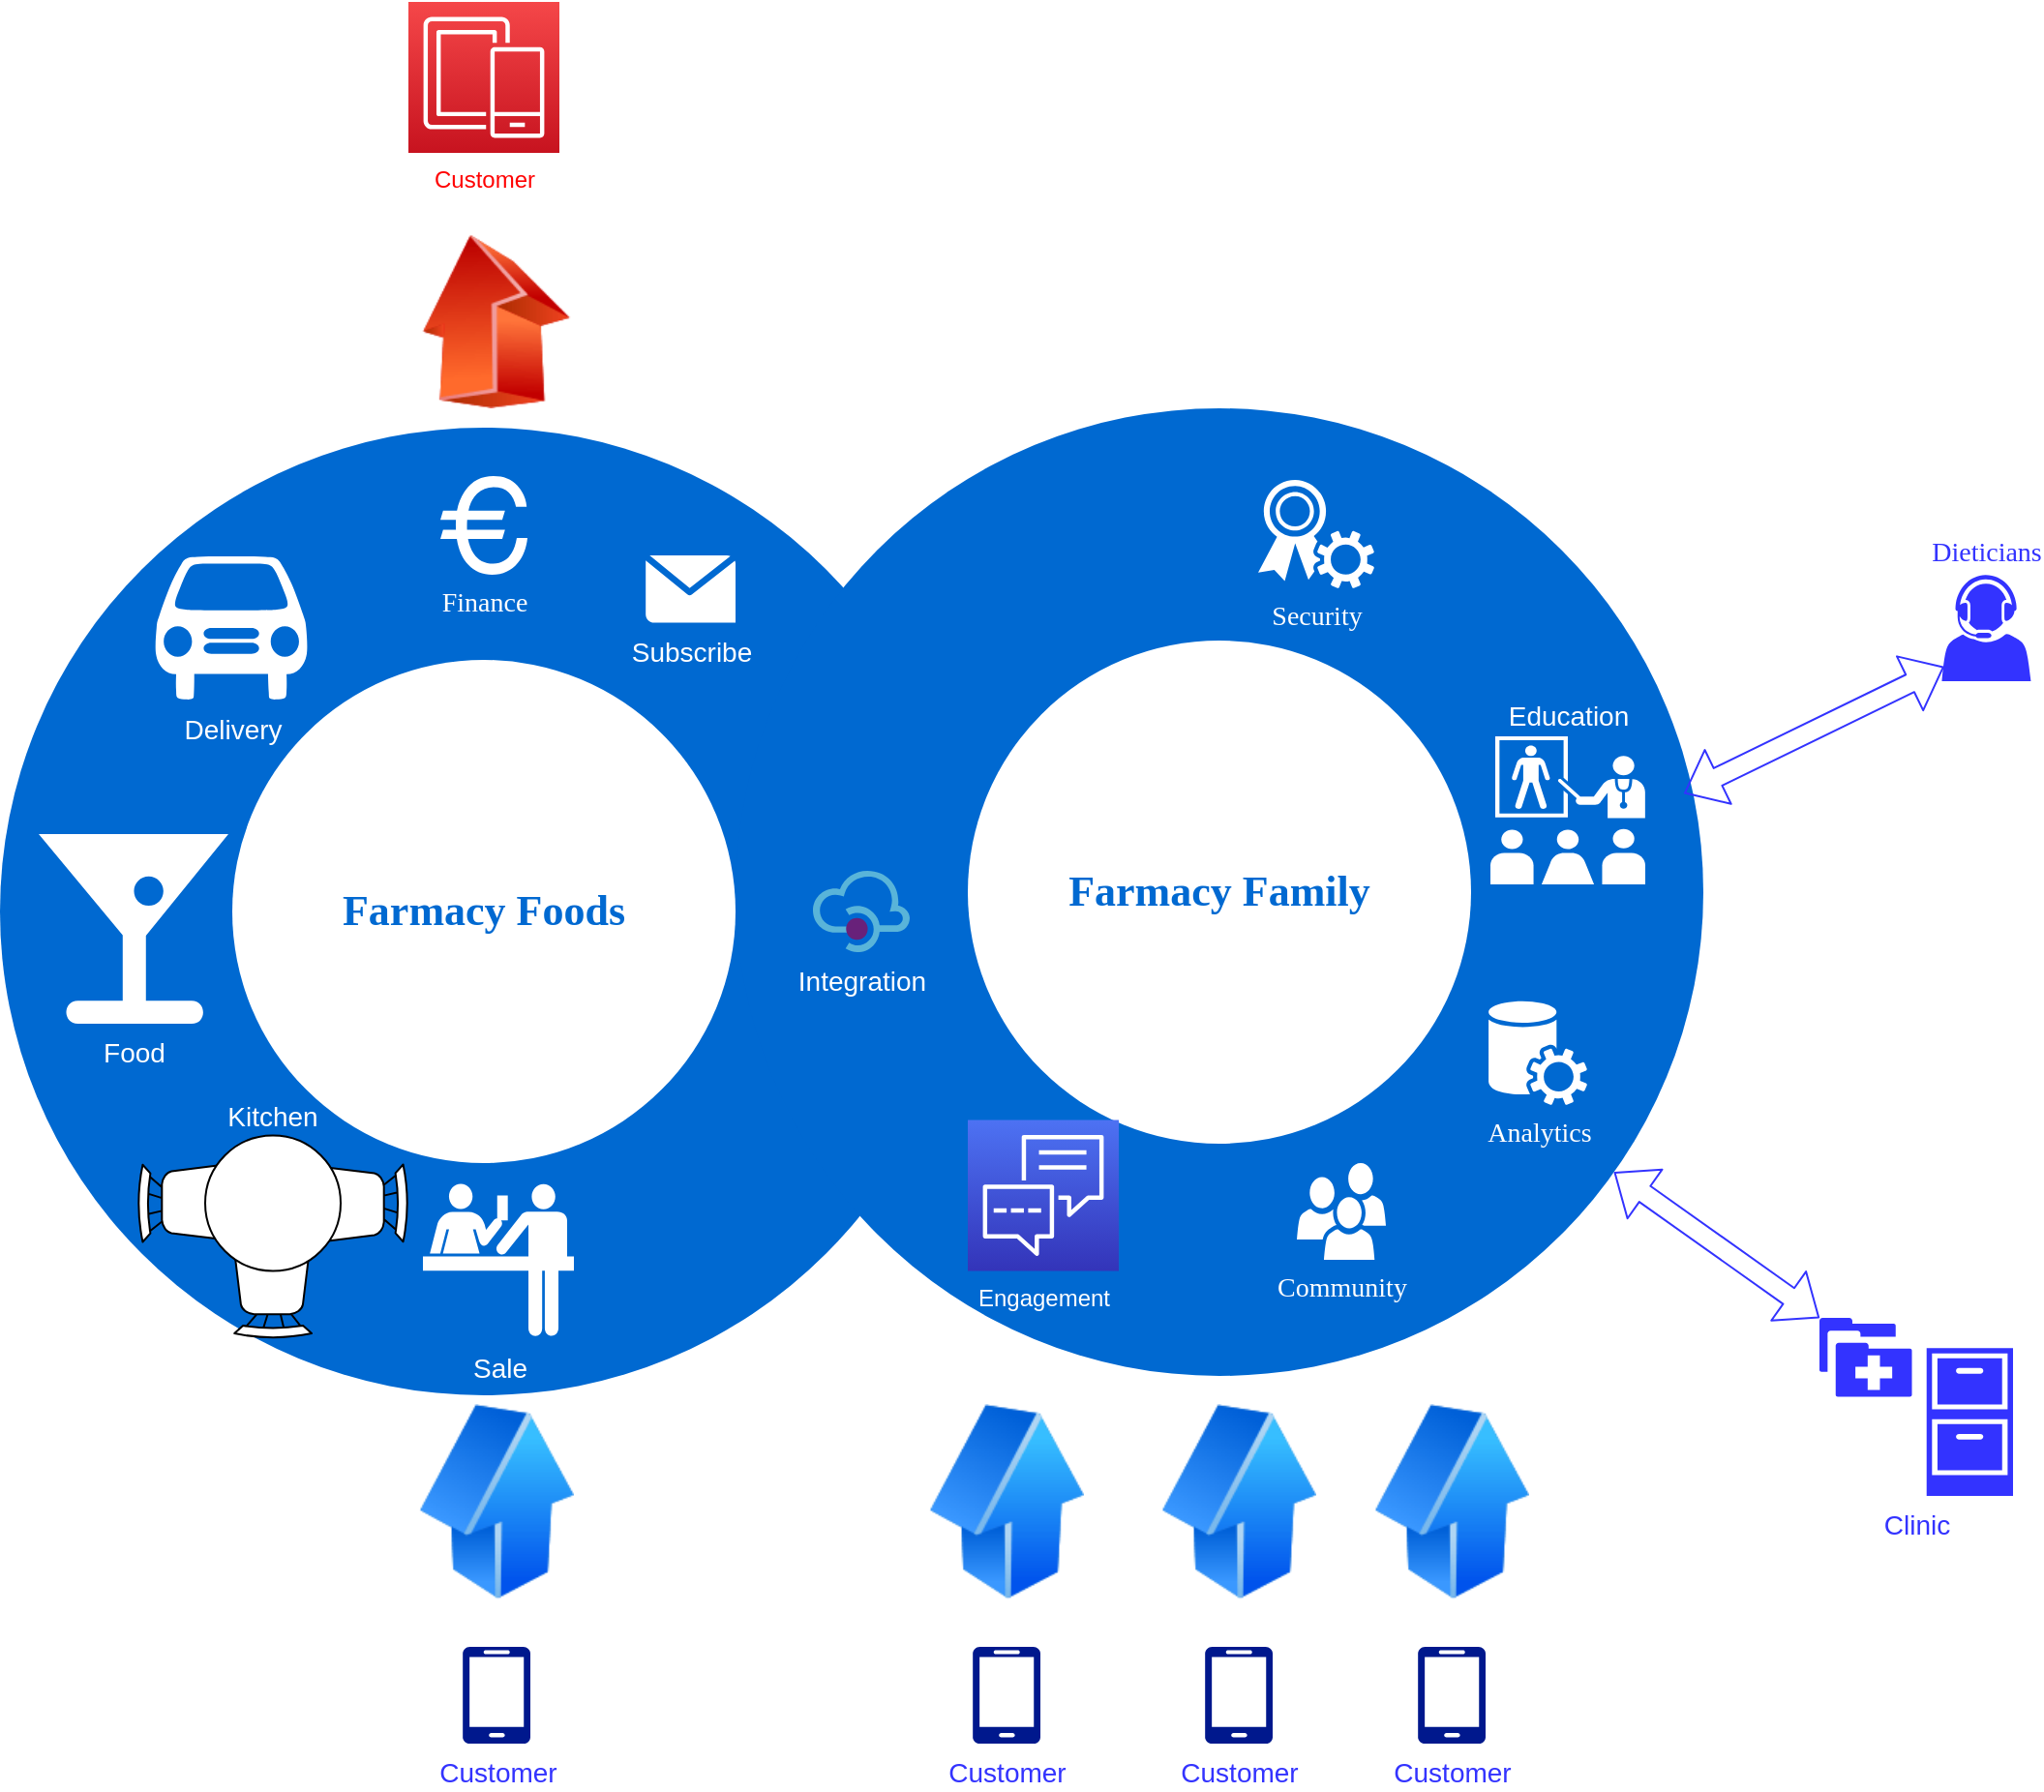 <mxfile version="13.0.3" type="device"><diagram name="Page-1" id="3e8102d1-ef87-2e61-34e1-82d9a586fe2e"><mxGraphModel dx="1536" dy="1814" grid="1" gridSize="10" guides="1" tooltips="1" connect="1" arrows="1" fold="1" page="1" pageScale="1" pageWidth="1100" pageHeight="850" background="#ffffff" math="0" shadow="0"><root><mxCell id="0"/><mxCell id="1" parent="0"/><mxCell id="70666756c84bb93c-1" value="" style="ellipse;whiteSpace=wrap;html=1;rounded=0;shadow=0;comic=0;strokeWidth=1;fontFamily=Verdana;fontSize=14;strokeColor=none;fillColor=#0069D1;" parent="1" vertex="1"><mxGeometry x="280" y="110" width="500" height="500" as="geometry"/></mxCell><mxCell id="70666756c84bb93c-2" value="Farmacy Foods" style="ellipse;whiteSpace=wrap;html=1;rounded=0;shadow=0;comic=0;strokeWidth=1;fontFamily=Verdana;fontSize=22;strokeColor=none;fillColor=#ffffff;fontColor=#0069D1;fontStyle=1" parent="1" vertex="1"><mxGeometry x="400" y="230" width="260" height="260" as="geometry"/></mxCell><mxCell id="70666756c84bb93c-15" value="Finance" style="shape=mxgraph.signs.travel.euro;html=1;fillColor=#ffffff;strokeColor=none;verticalLabelPosition=bottom;verticalAlign=top;align=center;rounded=0;shadow=0;dashed=0;comic=0;fontFamily=Verdana;fontSize=14;fontColor=#FFFFFF;" parent="1" vertex="1"><mxGeometry x="507.5" y="135" width="45" height="51" as="geometry"/></mxCell><mxCell id="k66Gklz1p5k5KESXiySY-1" value="" style="ellipse;whiteSpace=wrap;html=1;rounded=0;shadow=0;comic=0;strokeWidth=1;fontFamily=Verdana;fontSize=14;strokeColor=none;fillColor=#0069D1;" vertex="1" parent="1"><mxGeometry x="660" y="100" width="500" height="500" as="geometry"/></mxCell><mxCell id="k66Gklz1p5k5KESXiySY-2" value="Farmacy Family" style="ellipse;whiteSpace=wrap;html=1;rounded=0;shadow=0;comic=0;strokeWidth=1;fontFamily=Verdana;fontSize=22;strokeColor=none;fillColor=#ffffff;fontColor=#0069D1;fontStyle=1" vertex="1" parent="1"><mxGeometry x="780" y="220" width="260" height="260" as="geometry"/></mxCell><mxCell id="k66Gklz1p5k5KESXiySY-3" value="Community" style="shadow=0;dashed=0;html=1;strokeColor=none;fillColor=#ffffff;labelPosition=center;verticalLabelPosition=bottom;verticalAlign=top;shape=mxgraph.office.users.users;rounded=0;comic=0;fontFamily=Verdana;fontSize=14;fontColor=#FFFFFF;" vertex="1" parent="1"><mxGeometry x="950" y="490" width="46" height="50" as="geometry"/></mxCell><mxCell id="k66Gklz1p5k5KESXiySY-4" value="&lt;font color=&quot;#3333ff&quot;&gt;Dieticians&lt;/font&gt;" style="shadow=0;dashed=0;html=1;strokeColor=none;fillColor=#3333FF;labelPosition=center;verticalLabelPosition=top;verticalAlign=bottom;shape=mxgraph.office.users.call_center_agent;rounded=0;comic=0;fontFamily=Verdana;fontSize=14;fontColor=#FFFFFF;align=center;" vertex="1" parent="1"><mxGeometry x="1283.22" y="186" width="46" height="55" as="geometry"/></mxCell><mxCell id="k66Gklz1p5k5KESXiySY-6" value="Analytics" style="shadow=0;dashed=0;html=1;strokeColor=none;fillColor=#ffffff;labelPosition=center;verticalLabelPosition=bottom;verticalAlign=top;shape=mxgraph.office.services.central_management_service;rounded=0;comic=0;fontFamily=Verdana;fontSize=14;fontColor=#FFFFFF;" vertex="1" parent="1"><mxGeometry x="1049" y="406" width="51" height="54" as="geometry"/></mxCell><mxCell id="k66Gklz1p5k5KESXiySY-8" value="Security" style="shadow=0;dashed=0;html=1;strokeColor=none;fillColor=#ffffff;labelPosition=center;verticalLabelPosition=bottom;verticalAlign=top;shape=mxgraph.office.security.token_service;rounded=0;comic=0;fontFamily=Verdana;fontSize=14;fontColor=#FFFFFF;" vertex="1" parent="1"><mxGeometry x="930" y="137" width="60" height="56" as="geometry"/></mxCell><mxCell id="k66Gklz1p5k5KESXiySY-14" value="" style="shape=flexArrow;endArrow=classic;startArrow=classic;html=1;fontColor=#3333FF;entryX=0.024;entryY=0.865;entryDx=0;entryDy=0;entryPerimeter=0;strokeColor=#3333FF;" edge="1" parent="1" target="k66Gklz1p5k5KESXiySY-4"><mxGeometry width="50" height="50" relative="1" as="geometry"><mxPoint x="1150" y="299" as="sourcePoint"/><mxPoint x="1313.22" y="346" as="targetPoint"/></mxGeometry></mxCell><mxCell id="k66Gklz1p5k5KESXiySY-21" value="Education" style="shape=mxgraph.signs.healthcare.health_education;html=1;fillColor=#FFFFFF;strokeColor=none;verticalLabelPosition=top;verticalAlign=bottom;align=center;fontSize=14;fontColor=#FFFFFF;labelPosition=center;" vertex="1" parent="1"><mxGeometry x="1050" y="269.5" width="80" height="76.5" as="geometry"/></mxCell><mxCell id="k66Gklz1p5k5KESXiySY-22" value="Integration" style="aspect=fixed;html=1;points=[];align=center;image;fontSize=14;image=img/lib/mscae/API_Management.svg;strokeColor=#000000;fillColor=#FFFFFF;fontColor=#FFFFFF;labelBackgroundColor=none;" vertex="1" parent="1"><mxGeometry x="700" y="339" width="50" height="42" as="geometry"/></mxCell><mxCell id="k66Gklz1p5k5KESXiySY-23" value="Food" style="shape=mxgraph.signs.food.bar;html=1;fillColor=#FFFFFF;strokeColor=none;verticalLabelPosition=bottom;verticalAlign=top;align=center;labelBackgroundColor=none;fontSize=14;fontColor=#FFFFFF;" vertex="1" parent="1"><mxGeometry x="300" y="320" width="98" height="98" as="geometry"/></mxCell><mxCell id="k66Gklz1p5k5KESXiySY-24" value="Delivery" style="shape=mxgraph.signs.transportation.car_1;html=1;fillColor=#FFFFFF;strokeColor=none;verticalLabelPosition=bottom;verticalAlign=top;align=center;labelBackgroundColor=none;fontSize=14;fontColor=#FFFFFF;" vertex="1" parent="1"><mxGeometry x="360" y="176.5" width="79" height="74" as="geometry"/></mxCell><mxCell id="k66Gklz1p5k5KESXiySY-26" value="" style="verticalLabelPosition=bottom;html=1;verticalAlign=top;align=center;shape=mxgraph.floorplan.chair;shadow=0;direction=west;labelBackgroundColor=none;strokeColor=#000000;fillColor=#FFFFFF;fontSize=14;fontColor=#FFFFFF;" vertex="1" parent="1"><mxGeometry x="401" y="528.75" width="40" height="52" as="geometry"/></mxCell><mxCell id="k66Gklz1p5k5KESXiySY-27" value="" style="verticalLabelPosition=bottom;html=1;verticalAlign=top;align=center;shape=mxgraph.floorplan.chair;shadow=0;direction=north;labelBackgroundColor=none;strokeColor=#000000;fillColor=#FFFFFF;fontSize=14;fontColor=#FFFFFF;" vertex="1" parent="1"><mxGeometry x="351" y="490.75" width="52" height="40" as="geometry"/></mxCell><mxCell id="k66Gklz1p5k5KESXiySY-28" value="" style="verticalLabelPosition=bottom;html=1;verticalAlign=top;align=center;shape=mxgraph.floorplan.chair;shadow=0;direction=south;labelBackgroundColor=none;strokeColor=#000000;fillColor=#FFFFFF;fontSize=14;fontColor=#FFFFFF;" vertex="1" parent="1"><mxGeometry x="439" y="490.75" width="52" height="40" as="geometry"/></mxCell><mxCell id="k66Gklz1p5k5KESXiySY-29" value="Kitchen" style="shape=ellipse;shadow=0;labelBackgroundColor=none;strokeColor=#000000;fillColor=#FFFFFF;fontSize=14;fontColor=#FFFFFF;labelPosition=center;verticalLabelPosition=top;align=center;verticalAlign=bottom;" vertex="1" parent="1"><mxGeometry x="386" y="475.75" width="70" height="70" as="geometry"/></mxCell><mxCell id="k66Gklz1p5k5KESXiySY-30" value="Engagement" style="outlineConnect=0;fontColor=#FFFFFF;gradientColor=#4D72F3;gradientDirection=north;fillColor=#3334B9;strokeColor=#ffffff;dashed=0;verticalLabelPosition=bottom;verticalAlign=top;align=center;html=1;fontSize=12;fontStyle=0;aspect=fixed;shape=mxgraph.aws4.resourceIcon;resIcon=mxgraph.aws4.customer_engagement;labelBackgroundColor=none;" vertex="1" parent="1"><mxGeometry x="780" y="467.75" width="78" height="78" as="geometry"/></mxCell><mxCell id="k66Gklz1p5k5KESXiySY-31" value="Sale" style="shape=mxgraph.signs.travel.ticket_purchase;html=1;fillColor=#FFFFFF;strokeColor=none;verticalLabelPosition=bottom;verticalAlign=top;align=center;labelBackgroundColor=none;fontSize=14;fontColor=#FFFFFF;" vertex="1" parent="1"><mxGeometry x="498.5" y="500.75" width="78" height="80" as="geometry"/></mxCell><mxCell id="k66Gklz1p5k5KESXiySY-32" value="" style="image;html=1;labelBackgroundColor=#ffffff;image=img/lib/clip_art/finance/Arrow_Up_128x128.png;strokeColor=#000000;fillColor=#FFFFFF;fontSize=14;fontColor=#FFFFFF;" vertex="1" parent="1"><mxGeometry x="496.5" y="590" width="80" height="150" as="geometry"/></mxCell><mxCell id="k66Gklz1p5k5KESXiySY-33" value="" style="image;html=1;labelBackgroundColor=#ffffff;image=img/lib/clip_art/finance/Arrow_Down_128x128.png;strokeColor=#000000;fillColor=#FFFFFF;fontSize=14;fontColor=#FFFFFF;direction=west;" vertex="1" parent="1"><mxGeometry x="496.5" y="10" width="80" height="90" as="geometry"/></mxCell><mxCell id="k66Gklz1p5k5KESXiySY-35" value="Customer" style="aspect=fixed;pointerEvents=1;shadow=0;dashed=0;html=1;strokeColor=none;labelPosition=center;verticalLabelPosition=bottom;verticalAlign=top;align=center;fillColor=#00188D;shape=mxgraph.azure.mobile;labelBackgroundColor=none;fontSize=14;fontColor=#3333FF;" vertex="1" parent="1"><mxGeometry x="519" y="740" width="35" height="50" as="geometry"/></mxCell><mxCell id="k66Gklz1p5k5KESXiySY-36" value="Customer" style="outlineConnect=0;fontColor=#FF0000;gradientColor=#F54749;gradientDirection=north;fillColor=#C7131F;strokeColor=#ffffff;dashed=0;verticalLabelPosition=bottom;verticalAlign=top;align=center;html=1;fontSize=12;fontStyle=0;aspect=fixed;shape=mxgraph.aws4.resourceIcon;resIcon=mxgraph.aws4.mobile;labelBackgroundColor=none;" vertex="1" parent="1"><mxGeometry x="491" y="-110" width="78" height="78" as="geometry"/></mxCell><mxCell id="k66Gklz1p5k5KESXiySY-37" value="Clinic" style="shape=mxgraph.signs.healthcare.medical_records;html=1;fillColor=#3333FF;strokeColor=none;verticalLabelPosition=bottom;verticalAlign=top;align=center;fontColor=#3333FF;labelPosition=center;fontSize=14;" vertex="1" parent="1"><mxGeometry x="1220" y="570" width="100" height="92" as="geometry"/></mxCell><mxCell id="k66Gklz1p5k5KESXiySY-38" value="" style="shape=flexArrow;endArrow=classic;startArrow=classic;html=1;fontColor=#3333FF;strokeColor=#3333FF;entryX=0;entryY=0;entryDx=0;entryDy=0;entryPerimeter=0;" edge="1" parent="1" source="k66Gklz1p5k5KESXiySY-1" target="k66Gklz1p5k5KESXiySY-37"><mxGeometry width="50" height="50" relative="1" as="geometry"><mxPoint x="1080" y="720" as="sourcePoint"/><mxPoint x="1228.5" y="760.48" as="targetPoint"/></mxGeometry></mxCell><mxCell id="k66Gklz1p5k5KESXiySY-40" value="Subscribe" style="shadow=0;dashed=0;html=1;strokeColor=none;fillColor=#FFFFFF;labelPosition=center;verticalLabelPosition=bottom;verticalAlign=top;align=center;outlineConnect=0;shape=mxgraph.veeam.2d.letter;labelBackgroundColor=none;fontSize=14;fontColor=#FFFFFF;" vertex="1" parent="1"><mxGeometry x="613.6" y="176" width="46.4" height="34.8" as="geometry"/></mxCell><mxCell id="k66Gklz1p5k5KESXiySY-41" value="" style="image;html=1;labelBackgroundColor=#ffffff;image=img/lib/clip_art/finance/Arrow_Up_128x128.png;strokeColor=#000000;fillColor=#FFFFFF;fontSize=14;fontColor=#FFFFFF;" vertex="1" parent="1"><mxGeometry x="760" y="590" width="80" height="150" as="geometry"/></mxCell><mxCell id="k66Gklz1p5k5KESXiySY-42" value="Customer" style="aspect=fixed;pointerEvents=1;shadow=0;dashed=0;html=1;strokeColor=none;labelPosition=center;verticalLabelPosition=bottom;verticalAlign=top;align=center;fillColor=#00188D;shape=mxgraph.azure.mobile;labelBackgroundColor=none;fontSize=14;fontColor=#3333FF;" vertex="1" parent="1"><mxGeometry x="782.5" y="740" width="35" height="50" as="geometry"/></mxCell><mxCell id="k66Gklz1p5k5KESXiySY-43" value="" style="image;html=1;labelBackgroundColor=#ffffff;image=img/lib/clip_art/finance/Arrow_Up_128x128.png;strokeColor=#000000;fillColor=#FFFFFF;fontSize=14;fontColor=#FFFFFF;" vertex="1" parent="1"><mxGeometry x="880" y="590" width="80" height="150" as="geometry"/></mxCell><mxCell id="k66Gklz1p5k5KESXiySY-44" value="Customer" style="aspect=fixed;pointerEvents=1;shadow=0;dashed=0;html=1;strokeColor=none;labelPosition=center;verticalLabelPosition=bottom;verticalAlign=top;align=center;fillColor=#00188D;shape=mxgraph.azure.mobile;labelBackgroundColor=none;fontSize=14;fontColor=#3333FF;" vertex="1" parent="1"><mxGeometry x="902.5" y="740" width="35" height="50" as="geometry"/></mxCell><mxCell id="k66Gklz1p5k5KESXiySY-45" value="" style="image;html=1;labelBackgroundColor=#ffffff;image=img/lib/clip_art/finance/Arrow_Up_128x128.png;strokeColor=#000000;fillColor=#FFFFFF;fontSize=14;fontColor=#FFFFFF;" vertex="1" parent="1"><mxGeometry x="990" y="590" width="80" height="150" as="geometry"/></mxCell><mxCell id="k66Gklz1p5k5KESXiySY-46" value="Customer" style="aspect=fixed;pointerEvents=1;shadow=0;dashed=0;html=1;strokeColor=none;labelPosition=center;verticalLabelPosition=bottom;verticalAlign=top;align=center;fillColor=#00188D;shape=mxgraph.azure.mobile;labelBackgroundColor=none;fontSize=14;fontColor=#3333FF;" vertex="1" parent="1"><mxGeometry x="1012.5" y="740" width="35" height="50" as="geometry"/></mxCell></root></mxGraphModel></diagram></mxfile>